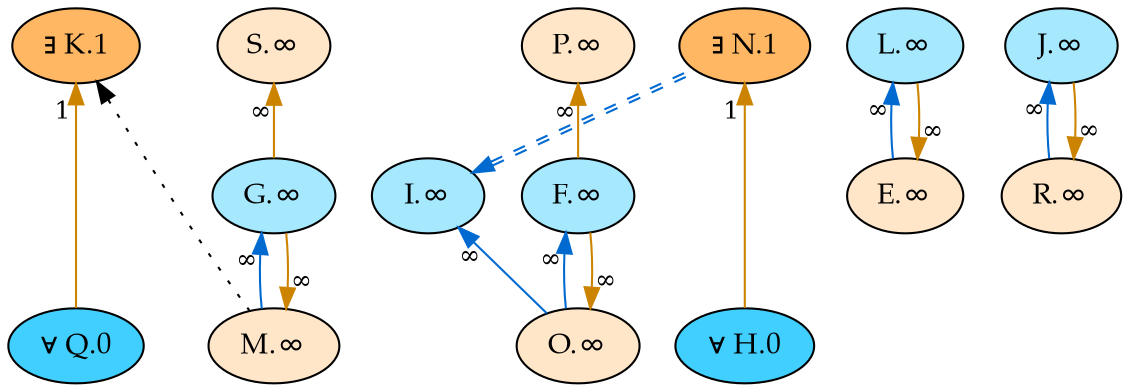 digraph {
    rankdir="TB"
    node [style=filled fontname="Palatino" fontsize=14]
    node [fillcolor="#40cfff"]
    "Q" [label="∀ Q.0"]
    "H" [label="∀ H.0"]
    node [fillcolor="#a6e9ff"]
    "L" [label="L.∞"]
    "F" [label="F.∞"]
    "J" [label="J.∞"]
    "G" [label="G.∞"]
    "I" [label="I.∞"]
    node [fillcolor="#ffb763"]
    "N" [label="∃ N.1"]
    "K" [label="∃ K.1"]
    node [fillcolor="#ffe6c9"]
    "E" [label="E.∞"]
    "O" [label="O.∞"]
    "R" [label="R.∞"]
    "M" [label="M.∞"]
    "P" [label="P.∞"]
    "S" [label="S.∞"]
    edge[labeldistance=1.5 fontsize=12]
    edge [color="#cc8400" style="solid" dir="back" taillabel="∞"]
          "E" -> "L" 
          "O" -> "F" 
          "R" -> "J" 
          "M" -> "G" 
          "P" -> "F" 
          "S" -> "G" 
    edge [color="#006ad1" style="solid" dir="back" taillabel="∞"]
          "L" -> "E" 
          "F" -> "O" 
          "J" -> "R" 
          "G" -> "M" 
          "I" -> "O" 
    edge [color="#cc8400" style="solid" dir="back" taillabel="1"]
          "K" -> "Q" 
          "N" -> "H" 
    edge [color="#006ad1:#006ad1" style="dashed" dir="back" taillabel="" constraint=false]
          "I" -> "N" 
    edge [color="black" style="dotted" dir="back" taillabel="" constraint=false]
          "K" -> "M" 
    {rank = max "Q" "H"}
    {rank = min "N" "K"}
}
